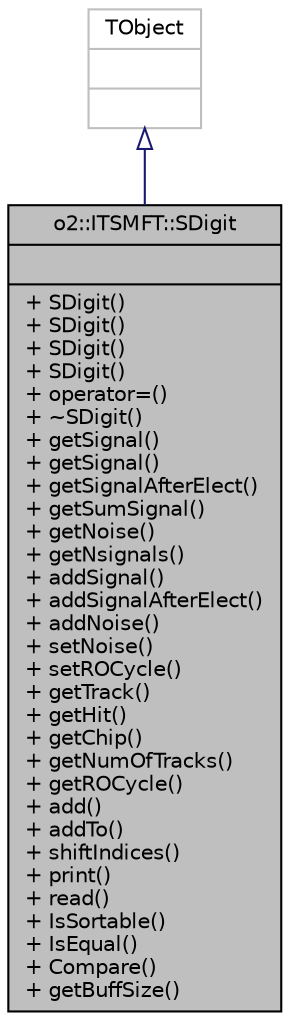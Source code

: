 digraph "o2::ITSMFT::SDigit"
{
 // INTERACTIVE_SVG=YES
  bgcolor="transparent";
  edge [fontname="Helvetica",fontsize="10",labelfontname="Helvetica",labelfontsize="10"];
  node [fontname="Helvetica",fontsize="10",shape=record];
  Node1 [label="{o2::ITSMFT::SDigit\n||+ SDigit()\l+ SDigit()\l+ SDigit()\l+ SDigit()\l+ operator=()\l+ ~SDigit()\l+ getSignal()\l+ getSignal()\l+ getSignalAfterElect()\l+ getSumSignal()\l+ getNoise()\l+ getNsignals()\l+ addSignal()\l+ addSignalAfterElect()\l+ addNoise()\l+ setNoise()\l+ setROCycle()\l+ getTrack()\l+ getHit()\l+ getChip()\l+ getNumOfTracks()\l+ getROCycle()\l+ add()\l+ addTo()\l+ shiftIndices()\l+ print()\l+ read()\l+ IsSortable()\l+ IsEqual()\l+ Compare()\l+ getBuffSize()\l}",height=0.2,width=0.4,color="black", fillcolor="grey75", style="filled" fontcolor="black"];
  Node2 -> Node1 [dir="back",color="midnightblue",fontsize="10",style="solid",arrowtail="onormal",fontname="Helvetica"];
  Node2 [label="{TObject\n||}",height=0.2,width=0.4,color="grey75"];
}
